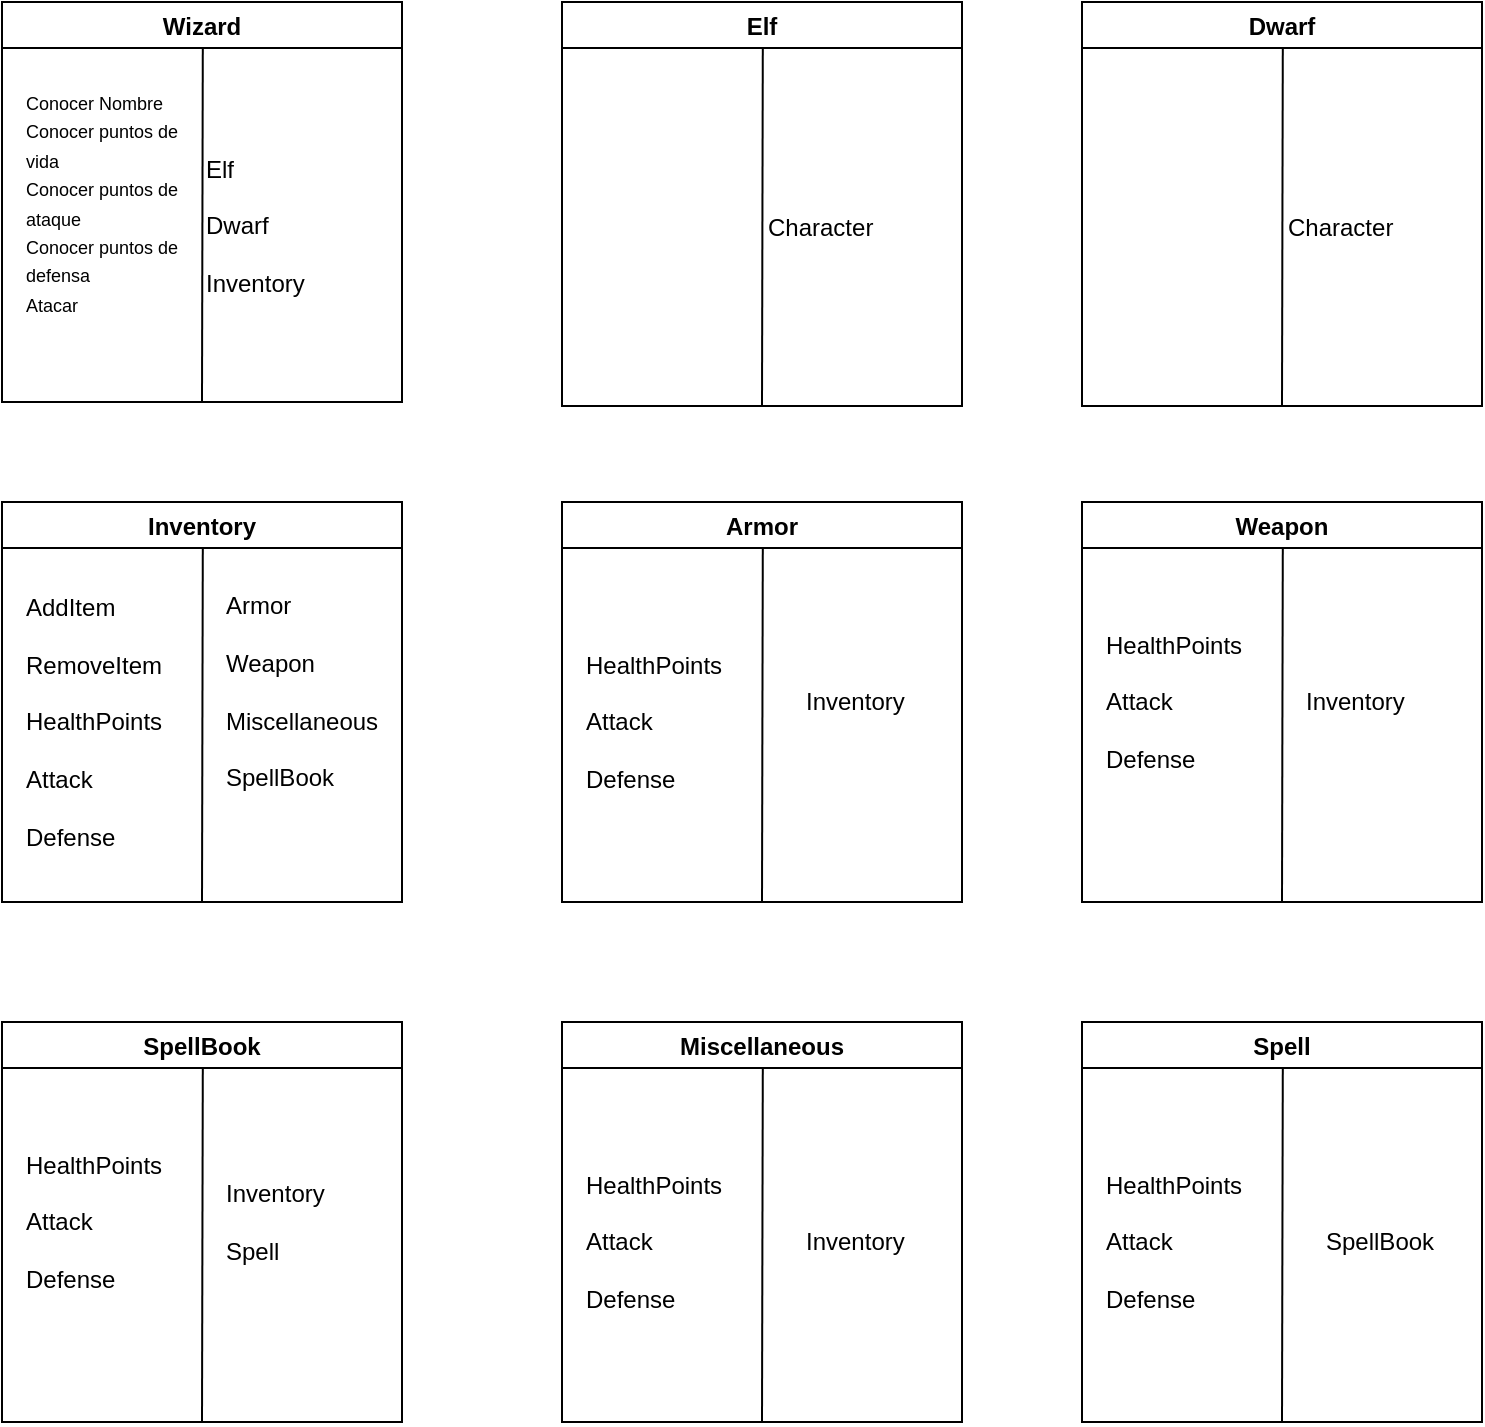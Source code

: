 <mxfile>
    <diagram id="Og5VD9N0vXUdqN74VKZp" name="Page-1">
        <mxGraphModel dx="1118" dy="534" grid="0" gridSize="10" guides="1" tooltips="1" connect="1" arrows="1" fold="1" page="1" pageScale="1" pageWidth="850" pageHeight="1100" math="0" shadow="0">
            <root>
                <mxCell id="0"/>
                <mxCell id="1" parent="0"/>
                <mxCell id="2" value="Wizard" style="swimlane;" parent="1" vertex="1">
                    <mxGeometry x="20" y="40" width="200" height="200" as="geometry"/>
                </mxCell>
                <mxCell id="29" value="Elf&lt;br&gt;&lt;br&gt;Dwarf&lt;br&gt;&lt;br&gt;Inventory" style="text;html=1;strokeColor=none;fillColor=none;align=left;verticalAlign=middle;whiteSpace=wrap;rounded=0;" parent="2" vertex="1">
                    <mxGeometry x="100" y="23" width="100" height="177" as="geometry"/>
                </mxCell>
                <mxCell id="30" value="&lt;font style=&quot;font-size: 9px&quot;&gt;Conocer Nombre&lt;br&gt;Conocer puntos de vida&lt;br&gt;Conocer puntos de ataque&lt;br&gt;Conocer puntos de defensa&lt;br&gt;Atacar&lt;/font&gt;" style="text;html=1;strokeColor=none;fillColor=none;align=left;verticalAlign=middle;whiteSpace=wrap;rounded=0;" parent="2" vertex="1">
                    <mxGeometry x="10" y="40" width="80" height="120" as="geometry"/>
                </mxCell>
                <mxCell id="5" value="" style="endArrow=none;html=1;exitX=0.5;exitY=1;exitDx=0;exitDy=0;entryX=0.502;entryY=0.115;entryDx=0;entryDy=0;entryPerimeter=0;" parent="1" source="2" target="2" edge="1">
                    <mxGeometry width="50" height="50" relative="1" as="geometry">
                        <mxPoint x="119.76" y="170" as="sourcePoint"/>
                        <mxPoint x="120" y="70" as="targetPoint"/>
                    </mxGeometry>
                </mxCell>
                <mxCell id="8" value="Elf" style="swimlane;" parent="1" vertex="1">
                    <mxGeometry x="300" y="40" width="200" height="202" as="geometry"/>
                </mxCell>
                <mxCell id="51" value="Character" style="text;html=1;strokeColor=none;fillColor=none;align=left;verticalAlign=middle;whiteSpace=wrap;rounded=0;" vertex="1" parent="8">
                    <mxGeometry x="101" y="23" width="99" height="179" as="geometry"/>
                </mxCell>
                <mxCell id="9" value="" style="endArrow=none;html=1;exitX=0.5;exitY=1;exitDx=0;exitDy=0;entryX=0.502;entryY=0.115;entryDx=0;entryDy=0;entryPerimeter=0;" parent="1" source="8" target="8" edge="1">
                    <mxGeometry width="50" height="50" relative="1" as="geometry">
                        <mxPoint x="399.76" y="170" as="sourcePoint"/>
                        <mxPoint x="400" y="70" as="targetPoint"/>
                    </mxGeometry>
                </mxCell>
                <mxCell id="10" value="Dwarf" style="swimlane;startSize=23;" parent="1" vertex="1">
                    <mxGeometry x="560" y="40" width="200" height="202" as="geometry"/>
                </mxCell>
                <mxCell id="50" value="Character" style="text;html=1;strokeColor=none;fillColor=none;align=left;verticalAlign=middle;whiteSpace=wrap;rounded=0;" vertex="1" parent="10">
                    <mxGeometry x="101" y="23" width="99" height="179" as="geometry"/>
                </mxCell>
                <mxCell id="11" value="" style="endArrow=none;html=1;exitX=0.5;exitY=1;exitDx=0;exitDy=0;entryX=0.502;entryY=0.115;entryDx=0;entryDy=0;entryPerimeter=0;" parent="1" source="10" target="10" edge="1">
                    <mxGeometry width="50" height="50" relative="1" as="geometry">
                        <mxPoint x="659.76" y="170" as="sourcePoint"/>
                        <mxPoint x="660" y="70" as="targetPoint"/>
                    </mxGeometry>
                </mxCell>
                <mxCell id="12" value="Inventory" style="swimlane;" parent="1" vertex="1">
                    <mxGeometry x="20" y="290" width="200" height="200" as="geometry"/>
                </mxCell>
                <mxCell id="25" value="Armor&lt;br&gt;&lt;br&gt;Weapon&lt;br&gt;&lt;br&gt;Miscellaneous&lt;br&gt;&lt;br&gt;SpellBook" style="text;html=1;strokeColor=none;fillColor=none;align=left;verticalAlign=middle;whiteSpace=wrap;rounded=0;" parent="12" vertex="1">
                    <mxGeometry x="110" y="40" width="80" height="110" as="geometry"/>
                </mxCell>
                <mxCell id="28" value="AddItem&lt;br&gt;&lt;br&gt;RemoveItem&lt;br&gt;&lt;br&gt;HealthPoints&lt;br&gt;&lt;br&gt;Attack&lt;br&gt;&lt;br&gt;Defense" style="text;html=1;strokeColor=none;fillColor=none;align=left;verticalAlign=middle;whiteSpace=wrap;rounded=0;" parent="12" vertex="1">
                    <mxGeometry x="10" y="40" width="70" height="140" as="geometry"/>
                </mxCell>
                <mxCell id="13" value="" style="endArrow=none;html=1;exitX=0.5;exitY=1;exitDx=0;exitDy=0;entryX=0.502;entryY=0.115;entryDx=0;entryDy=0;entryPerimeter=0;" parent="1" source="12" target="12" edge="1">
                    <mxGeometry width="50" height="50" relative="1" as="geometry">
                        <mxPoint x="119.76" y="420" as="sourcePoint"/>
                        <mxPoint x="120" y="320" as="targetPoint"/>
                    </mxGeometry>
                </mxCell>
                <mxCell id="14" value="Armor" style="swimlane;" parent="1" vertex="1">
                    <mxGeometry x="300" y="290" width="200" height="200" as="geometry"/>
                </mxCell>
                <mxCell id="33" value="HealthPoints&lt;br&gt;&lt;br&gt;Attack&lt;br&gt;&lt;br&gt;Defense" style="text;html=1;strokeColor=none;fillColor=none;align=left;verticalAlign=middle;whiteSpace=wrap;rounded=0;" parent="14" vertex="1">
                    <mxGeometry x="10" y="60" width="70" height="100" as="geometry"/>
                </mxCell>
                <mxCell id="42" value="Inventory" style="text;html=1;strokeColor=none;fillColor=none;align=left;verticalAlign=middle;whiteSpace=wrap;rounded=0;" parent="14" vertex="1">
                    <mxGeometry x="120" y="72.5" width="70" height="55" as="geometry"/>
                </mxCell>
                <mxCell id="15" value="" style="endArrow=none;html=1;exitX=0.5;exitY=1;exitDx=0;exitDy=0;entryX=0.502;entryY=0.115;entryDx=0;entryDy=0;entryPerimeter=0;" parent="1" source="14" target="14" edge="1">
                    <mxGeometry width="50" height="50" relative="1" as="geometry">
                        <mxPoint x="399.76" y="420" as="sourcePoint"/>
                        <mxPoint x="400" y="320" as="targetPoint"/>
                    </mxGeometry>
                </mxCell>
                <mxCell id="16" value="Weapon" style="swimlane;" parent="1" vertex="1">
                    <mxGeometry x="560" y="290" width="200" height="200" as="geometry"/>
                </mxCell>
                <mxCell id="34" value="HealthPoints&lt;br&gt;&lt;br&gt;Attack&lt;br&gt;&lt;br&gt;Defense" style="text;html=1;strokeColor=none;fillColor=none;align=left;verticalAlign=middle;whiteSpace=wrap;rounded=0;" parent="16" vertex="1">
                    <mxGeometry x="10" y="50" width="70" height="100" as="geometry"/>
                </mxCell>
                <mxCell id="43" value="Inventory" style="text;html=1;strokeColor=none;fillColor=none;align=left;verticalAlign=middle;whiteSpace=wrap;rounded=0;" parent="16" vertex="1">
                    <mxGeometry x="110" y="72.5" width="70" height="55" as="geometry"/>
                </mxCell>
                <mxCell id="17" value="" style="endArrow=none;html=1;exitX=0.5;exitY=1;exitDx=0;exitDy=0;entryX=0.502;entryY=0.115;entryDx=0;entryDy=0;entryPerimeter=0;" parent="1" source="16" target="16" edge="1">
                    <mxGeometry width="50" height="50" relative="1" as="geometry">
                        <mxPoint x="659.76" y="420" as="sourcePoint"/>
                        <mxPoint x="660" y="320" as="targetPoint"/>
                    </mxGeometry>
                </mxCell>
                <mxCell id="18" value="SpellBook" style="swimlane;" parent="1" vertex="1">
                    <mxGeometry x="20" y="550" width="200" height="200" as="geometry"/>
                </mxCell>
                <mxCell id="35" value="HealthPoints&lt;br&gt;&lt;br&gt;Attack&lt;br&gt;&lt;br&gt;Defense" style="text;html=1;strokeColor=none;fillColor=none;align=left;verticalAlign=middle;whiteSpace=wrap;rounded=0;" parent="18" vertex="1">
                    <mxGeometry x="10" y="50" width="70" height="100" as="geometry"/>
                </mxCell>
                <mxCell id="44" value="Inventory&lt;br&gt;&lt;br&gt;Spell" style="text;html=1;strokeColor=none;fillColor=none;align=left;verticalAlign=middle;whiteSpace=wrap;rounded=0;" parent="18" vertex="1">
                    <mxGeometry x="110" y="72.5" width="70" height="55" as="geometry"/>
                </mxCell>
                <mxCell id="19" value="" style="endArrow=none;html=1;exitX=0.5;exitY=1;exitDx=0;exitDy=0;entryX=0.502;entryY=0.115;entryDx=0;entryDy=0;entryPerimeter=0;" parent="1" source="18" target="18" edge="1">
                    <mxGeometry width="50" height="50" relative="1" as="geometry">
                        <mxPoint x="119.76" y="680" as="sourcePoint"/>
                        <mxPoint x="120" y="580" as="targetPoint"/>
                    </mxGeometry>
                </mxCell>
                <mxCell id="39" value="Miscellaneous" style="swimlane;" parent="1" vertex="1">
                    <mxGeometry x="300" y="550" width="200" height="200" as="geometry"/>
                </mxCell>
                <mxCell id="40" value="HealthPoints&lt;br&gt;&lt;br&gt;Attack&lt;br&gt;&lt;br&gt;Defense" style="text;html=1;strokeColor=none;fillColor=none;align=left;verticalAlign=middle;whiteSpace=wrap;rounded=0;" parent="39" vertex="1">
                    <mxGeometry x="10" y="60" width="70" height="100" as="geometry"/>
                </mxCell>
                <mxCell id="45" value="Inventory" style="text;html=1;strokeColor=none;fillColor=none;align=left;verticalAlign=middle;whiteSpace=wrap;rounded=0;" parent="39" vertex="1">
                    <mxGeometry x="120" y="82.5" width="70" height="55" as="geometry"/>
                </mxCell>
                <mxCell id="41" value="" style="endArrow=none;html=1;exitX=0.5;exitY=1;exitDx=0;exitDy=0;entryX=0.502;entryY=0.115;entryDx=0;entryDy=0;entryPerimeter=0;" parent="1" source="39" target="39" edge="1">
                    <mxGeometry width="50" height="50" relative="1" as="geometry">
                        <mxPoint x="399.76" y="680" as="sourcePoint"/>
                        <mxPoint x="400" y="580" as="targetPoint"/>
                    </mxGeometry>
                </mxCell>
                <mxCell id="46" value="Spell" style="swimlane;" parent="1" vertex="1">
                    <mxGeometry x="560" y="550" width="200" height="200" as="geometry"/>
                </mxCell>
                <mxCell id="47" value="HealthPoints&lt;br&gt;&lt;br&gt;Attack&lt;br&gt;&lt;br&gt;Defense" style="text;html=1;strokeColor=none;fillColor=none;align=left;verticalAlign=middle;whiteSpace=wrap;rounded=0;" parent="46" vertex="1">
                    <mxGeometry x="10" y="60" width="70" height="100" as="geometry"/>
                </mxCell>
                <mxCell id="48" value="SpellBook" style="text;html=1;strokeColor=none;fillColor=none;align=left;verticalAlign=middle;whiteSpace=wrap;rounded=0;" parent="46" vertex="1">
                    <mxGeometry x="120" y="82.5" width="70" height="55" as="geometry"/>
                </mxCell>
                <mxCell id="49" value="" style="endArrow=none;html=1;exitX=0.5;exitY=1;exitDx=0;exitDy=0;entryX=0.502;entryY=0.115;entryDx=0;entryDy=0;entryPerimeter=0;" parent="1" source="46" target="46" edge="1">
                    <mxGeometry width="50" height="50" relative="1" as="geometry">
                        <mxPoint x="409.76" y="690" as="sourcePoint"/>
                        <mxPoint x="410" y="590" as="targetPoint"/>
                    </mxGeometry>
                </mxCell>
            </root>
        </mxGraphModel>
    </diagram>
</mxfile>
